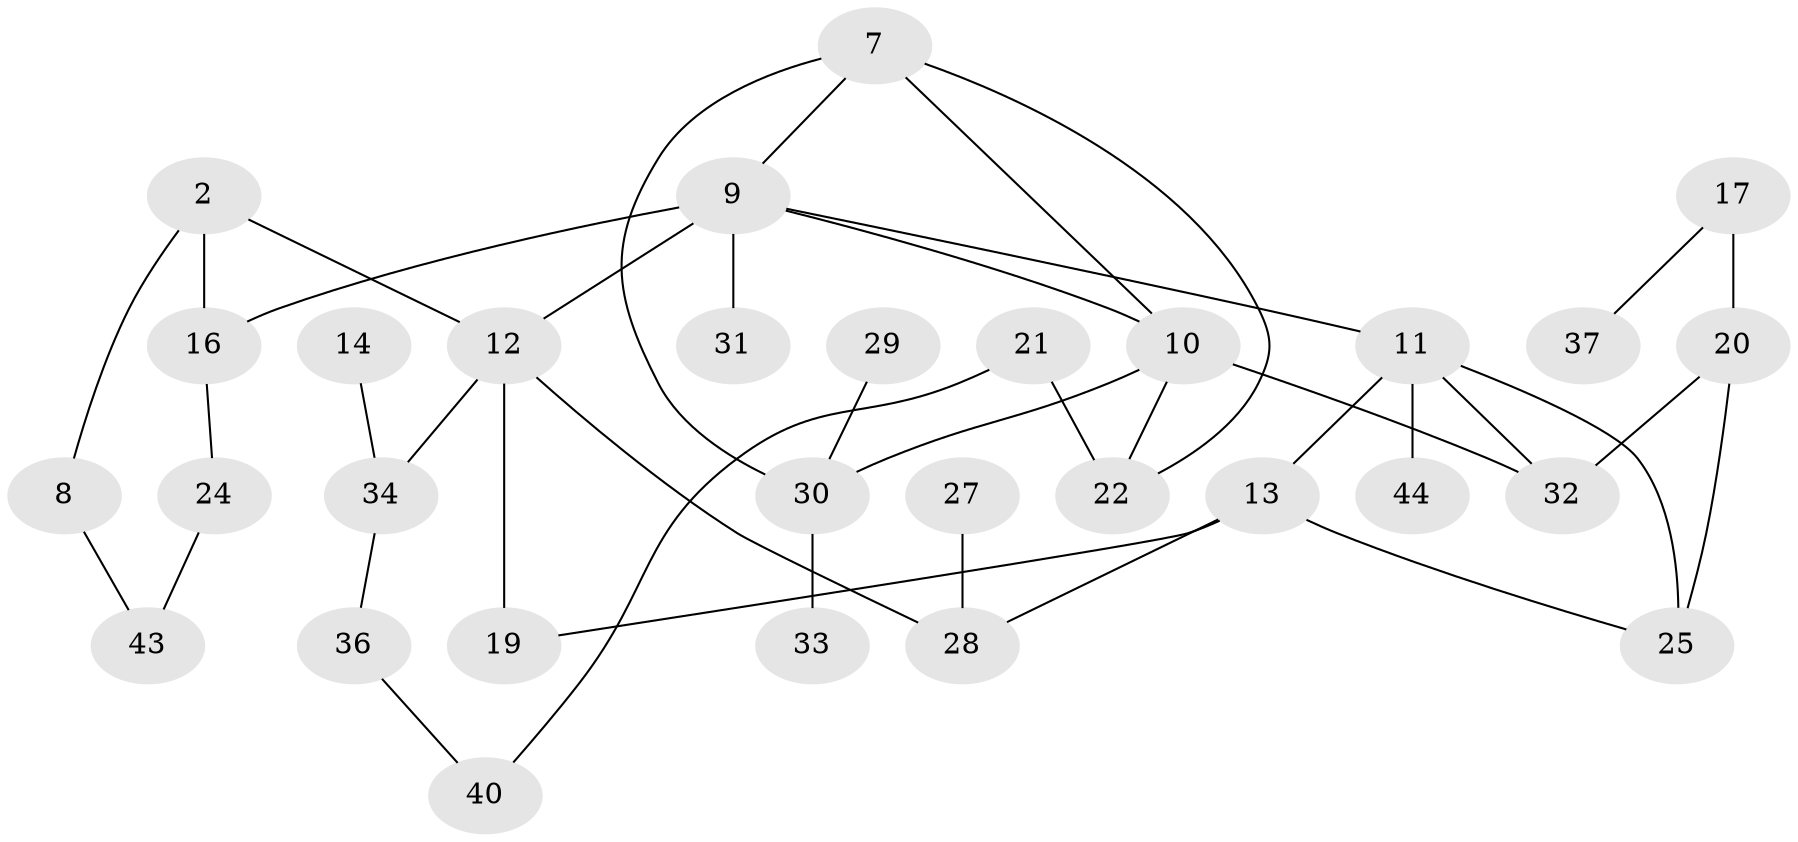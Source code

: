 // original degree distribution, {0: 0.1411764705882353, 2: 0.2, 3: 0.2235294117647059, 5: 0.03529411764705882, 1: 0.3058823529411765, 6: 0.011764705882352941, 4: 0.08235294117647059}
// Generated by graph-tools (version 1.1) at 2025/33/03/09/25 02:33:25]
// undirected, 30 vertices, 40 edges
graph export_dot {
graph [start="1"]
  node [color=gray90,style=filled];
  2;
  7;
  8;
  9;
  10;
  11;
  12;
  13;
  14;
  16;
  17;
  19;
  20;
  21;
  22;
  24;
  25;
  27;
  28;
  29;
  30;
  31;
  32;
  33;
  34;
  36;
  37;
  40;
  43;
  44;
  2 -- 8 [weight=1.0];
  2 -- 12 [weight=1.0];
  2 -- 16 [weight=2.0];
  7 -- 9 [weight=1.0];
  7 -- 10 [weight=1.0];
  7 -- 22 [weight=1.0];
  7 -- 30 [weight=1.0];
  8 -- 43 [weight=1.0];
  9 -- 10 [weight=1.0];
  9 -- 11 [weight=2.0];
  9 -- 12 [weight=1.0];
  9 -- 16 [weight=1.0];
  9 -- 31 [weight=3.0];
  10 -- 22 [weight=1.0];
  10 -- 30 [weight=1.0];
  10 -- 32 [weight=1.0];
  11 -- 13 [weight=1.0];
  11 -- 25 [weight=1.0];
  11 -- 32 [weight=1.0];
  11 -- 44 [weight=1.0];
  12 -- 19 [weight=1.0];
  12 -- 28 [weight=2.0];
  12 -- 34 [weight=2.0];
  13 -- 19 [weight=1.0];
  13 -- 25 [weight=1.0];
  13 -- 28 [weight=1.0];
  14 -- 34 [weight=1.0];
  16 -- 24 [weight=1.0];
  17 -- 20 [weight=2.0];
  17 -- 37 [weight=1.0];
  20 -- 25 [weight=1.0];
  20 -- 32 [weight=1.0];
  21 -- 22 [weight=1.0];
  21 -- 40 [weight=1.0];
  24 -- 43 [weight=1.0];
  27 -- 28 [weight=2.0];
  29 -- 30 [weight=1.0];
  30 -- 33 [weight=1.0];
  34 -- 36 [weight=1.0];
  36 -- 40 [weight=1.0];
}
